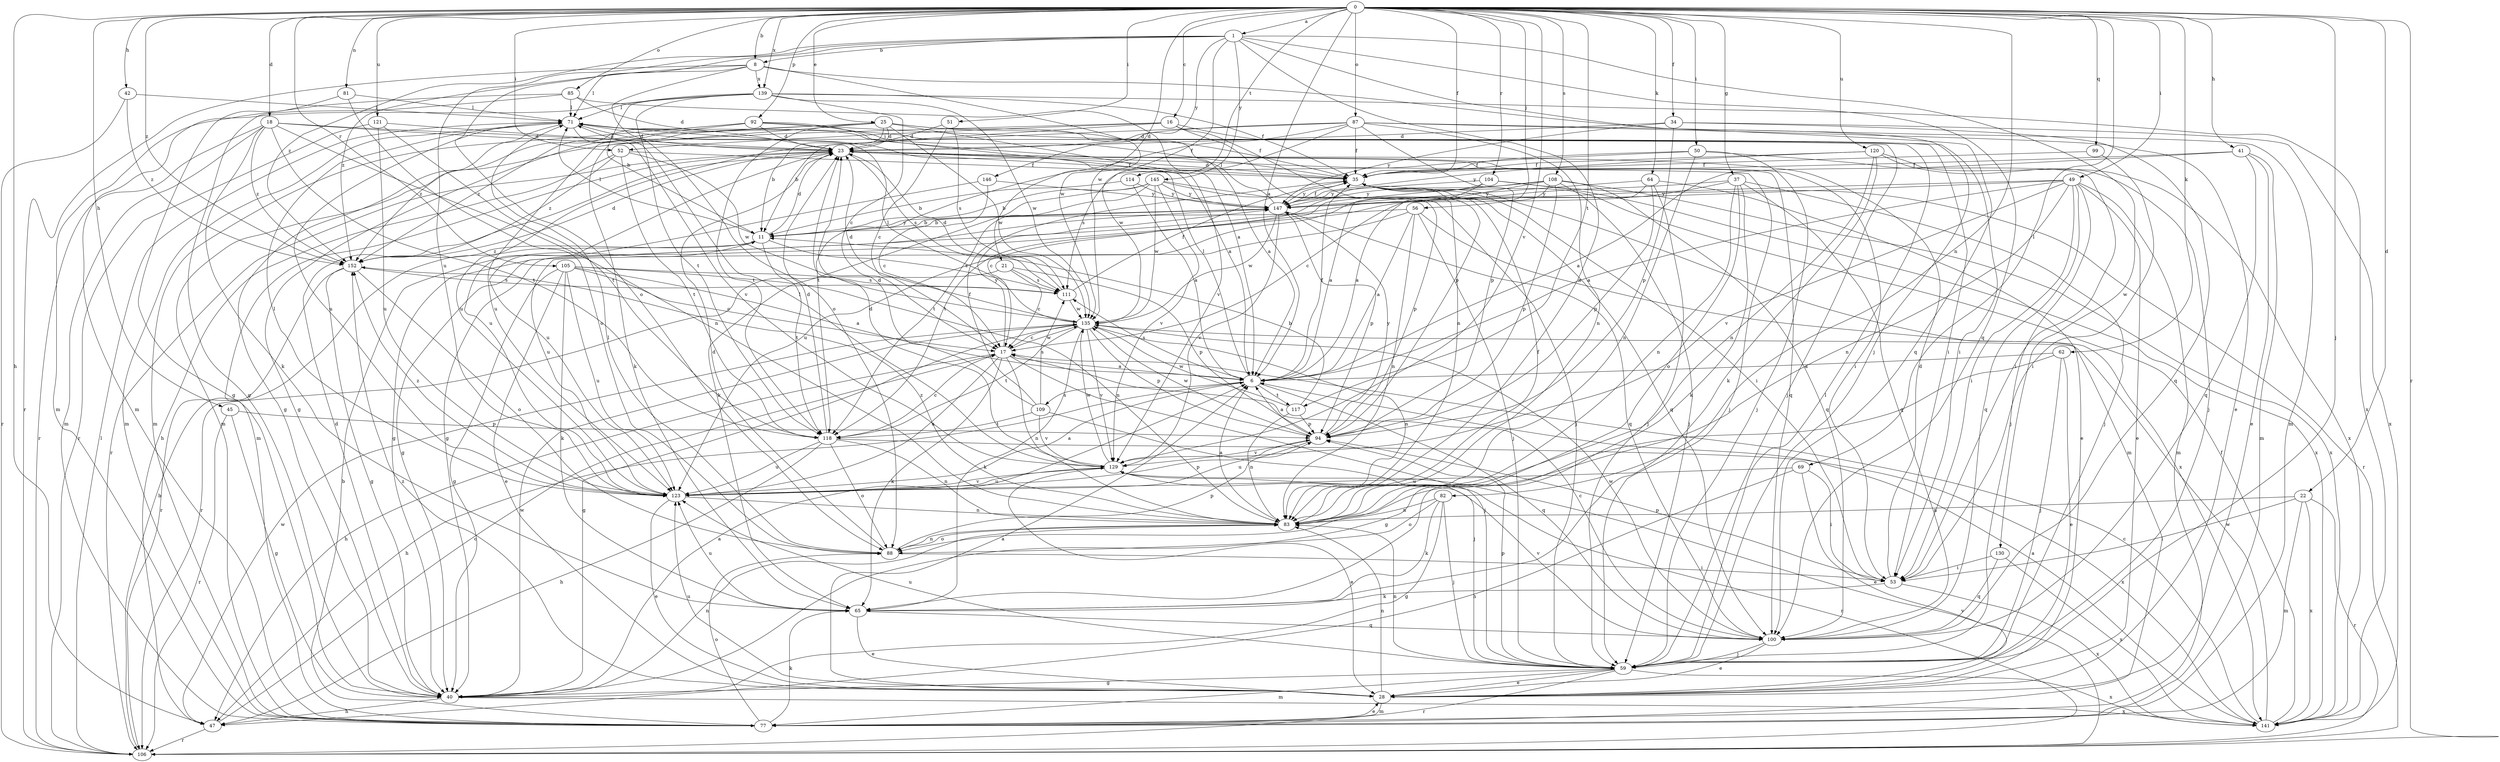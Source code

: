 strict digraph  {
0;
1;
6;
8;
11;
16;
17;
18;
21;
22;
23;
25;
28;
34;
35;
37;
40;
41;
42;
45;
47;
49;
50;
51;
52;
53;
56;
59;
62;
64;
65;
69;
71;
77;
81;
82;
83;
85;
87;
88;
92;
94;
99;
100;
104;
105;
106;
108;
109;
111;
114;
117;
118;
120;
121;
123;
129;
130;
135;
139;
141;
145;
146;
147;
152;
0 -> 1  [label=a];
0 -> 6  [label=a];
0 -> 8  [label=b];
0 -> 16  [label=c];
0 -> 18  [label=d];
0 -> 21  [label=d];
0 -> 22  [label=d];
0 -> 25  [label=e];
0 -> 34  [label=f];
0 -> 35  [label=f];
0 -> 37  [label=g];
0 -> 41  [label=h];
0 -> 42  [label=h];
0 -> 45  [label=h];
0 -> 47  [label=h];
0 -> 49  [label=i];
0 -> 50  [label=i];
0 -> 51  [label=i];
0 -> 52  [label=i];
0 -> 56  [label=j];
0 -> 59  [label=j];
0 -> 62  [label=k];
0 -> 64  [label=k];
0 -> 69  [label=l];
0 -> 81  [label=n];
0 -> 82  [label=n];
0 -> 85  [label=o];
0 -> 87  [label=o];
0 -> 92  [label=p];
0 -> 99  [label=q];
0 -> 104  [label=r];
0 -> 105  [label=r];
0 -> 106  [label=r];
0 -> 108  [label=s];
0 -> 114  [label=t];
0 -> 117  [label=t];
0 -> 120  [label=u];
0 -> 121  [label=u];
0 -> 129  [label=v];
0 -> 139  [label=x];
0 -> 152  [label=z];
1 -> 8  [label=b];
1 -> 59  [label=j];
1 -> 83  [label=n];
1 -> 88  [label=o];
1 -> 100  [label=q];
1 -> 123  [label=u];
1 -> 130  [label=w];
1 -> 135  [label=w];
1 -> 145  [label=y];
1 -> 146  [label=y];
1 -> 152  [label=z];
6 -> 35  [label=f];
6 -> 47  [label=h];
6 -> 71  [label=l];
6 -> 100  [label=q];
6 -> 109  [label=s];
6 -> 111  [label=s];
6 -> 117  [label=t];
8 -> 71  [label=l];
8 -> 88  [label=o];
8 -> 100  [label=q];
8 -> 106  [label=r];
8 -> 135  [label=w];
8 -> 139  [label=x];
8 -> 152  [label=z];
11 -> 23  [label=d];
11 -> 71  [label=l];
11 -> 111  [label=s];
11 -> 118  [label=t];
11 -> 147  [label=y];
11 -> 152  [label=z];
16 -> 11  [label=b];
16 -> 52  [label=i];
16 -> 53  [label=i];
16 -> 77  [label=m];
16 -> 83  [label=n];
16 -> 94  [label=p];
17 -> 6  [label=a];
17 -> 47  [label=h];
17 -> 59  [label=j];
17 -> 65  [label=k];
17 -> 83  [label=n];
17 -> 123  [label=u];
17 -> 135  [label=w];
17 -> 147  [label=y];
18 -> 23  [label=d];
18 -> 59  [label=j];
18 -> 65  [label=k];
18 -> 77  [label=m];
18 -> 83  [label=n];
18 -> 106  [label=r];
18 -> 118  [label=t];
18 -> 152  [label=z];
21 -> 17  [label=c];
21 -> 94  [label=p];
21 -> 106  [label=r];
21 -> 111  [label=s];
22 -> 53  [label=i];
22 -> 77  [label=m];
22 -> 83  [label=n];
22 -> 106  [label=r];
22 -> 141  [label=x];
23 -> 35  [label=f];
23 -> 53  [label=i];
23 -> 59  [label=j];
23 -> 77  [label=m];
23 -> 100  [label=q];
23 -> 106  [label=r];
23 -> 111  [label=s];
23 -> 123  [label=u];
25 -> 6  [label=a];
25 -> 11  [label=b];
25 -> 23  [label=d];
25 -> 35  [label=f];
25 -> 40  [label=g];
25 -> 65  [label=k];
25 -> 118  [label=t];
25 -> 123  [label=u];
25 -> 129  [label=v];
25 -> 135  [label=w];
28 -> 6  [label=a];
28 -> 77  [label=m];
28 -> 83  [label=n];
28 -> 123  [label=u];
28 -> 152  [label=z];
34 -> 23  [label=d];
34 -> 94  [label=p];
34 -> 100  [label=q];
34 -> 141  [label=x];
34 -> 147  [label=y];
35 -> 23  [label=d];
35 -> 53  [label=i];
35 -> 77  [label=m];
35 -> 100  [label=q];
35 -> 147  [label=y];
37 -> 17  [label=c];
37 -> 59  [label=j];
37 -> 65  [label=k];
37 -> 83  [label=n];
37 -> 88  [label=o];
37 -> 100  [label=q];
37 -> 147  [label=y];
40 -> 6  [label=a];
40 -> 23  [label=d];
40 -> 47  [label=h];
40 -> 83  [label=n];
40 -> 135  [label=w];
40 -> 141  [label=x];
41 -> 6  [label=a];
41 -> 28  [label=e];
41 -> 35  [label=f];
41 -> 77  [label=m];
41 -> 100  [label=q];
42 -> 71  [label=l];
42 -> 106  [label=r];
42 -> 152  [label=z];
45 -> 40  [label=g];
45 -> 94  [label=p];
45 -> 106  [label=r];
47 -> 17  [label=c];
47 -> 106  [label=r];
47 -> 135  [label=w];
49 -> 6  [label=a];
49 -> 28  [label=e];
49 -> 40  [label=g];
49 -> 53  [label=i];
49 -> 59  [label=j];
49 -> 77  [label=m];
49 -> 83  [label=n];
49 -> 100  [label=q];
49 -> 129  [label=v];
49 -> 147  [label=y];
50 -> 35  [label=f];
50 -> 53  [label=i];
50 -> 59  [label=j];
50 -> 83  [label=n];
50 -> 111  [label=s];
51 -> 17  [label=c];
51 -> 23  [label=d];
51 -> 111  [label=s];
52 -> 35  [label=f];
52 -> 47  [label=h];
52 -> 118  [label=t];
52 -> 135  [label=w];
52 -> 152  [label=z];
53 -> 23  [label=d];
53 -> 65  [label=k];
53 -> 94  [label=p];
53 -> 141  [label=x];
56 -> 6  [label=a];
56 -> 11  [label=b];
56 -> 59  [label=j];
56 -> 83  [label=n];
56 -> 123  [label=u];
56 -> 141  [label=x];
59 -> 28  [label=e];
59 -> 40  [label=g];
59 -> 71  [label=l];
59 -> 77  [label=m];
59 -> 83  [label=n];
59 -> 94  [label=p];
59 -> 106  [label=r];
59 -> 123  [label=u];
59 -> 141  [label=x];
62 -> 6  [label=a];
62 -> 28  [label=e];
62 -> 40  [label=g];
62 -> 59  [label=j];
64 -> 28  [label=e];
64 -> 40  [label=g];
64 -> 59  [label=j];
64 -> 94  [label=p];
64 -> 147  [label=y];
65 -> 28  [label=e];
65 -> 100  [label=q];
65 -> 123  [label=u];
69 -> 28  [label=e];
69 -> 47  [label=h];
69 -> 53  [label=i];
69 -> 123  [label=u];
71 -> 23  [label=d];
71 -> 77  [label=m];
71 -> 123  [label=u];
71 -> 129  [label=v];
71 -> 152  [label=z];
77 -> 11  [label=b];
77 -> 28  [label=e];
77 -> 65  [label=k];
77 -> 88  [label=o];
81 -> 40  [label=g];
81 -> 71  [label=l];
81 -> 88  [label=o];
82 -> 40  [label=g];
82 -> 59  [label=j];
82 -> 65  [label=k];
82 -> 83  [label=n];
82 -> 88  [label=o];
83 -> 6  [label=a];
83 -> 35  [label=f];
83 -> 88  [label=o];
83 -> 152  [label=z];
85 -> 6  [label=a];
85 -> 23  [label=d];
85 -> 40  [label=g];
85 -> 71  [label=l];
85 -> 77  [label=m];
87 -> 23  [label=d];
87 -> 28  [label=e];
87 -> 35  [label=f];
87 -> 77  [label=m];
87 -> 83  [label=n];
87 -> 94  [label=p];
87 -> 118  [label=t];
87 -> 123  [label=u];
87 -> 135  [label=w];
88 -> 23  [label=d];
88 -> 53  [label=i];
88 -> 71  [label=l];
88 -> 83  [label=n];
88 -> 94  [label=p];
92 -> 6  [label=a];
92 -> 23  [label=d];
92 -> 35  [label=f];
92 -> 40  [label=g];
92 -> 53  [label=i];
92 -> 77  [label=m];
92 -> 152  [label=z];
94 -> 6  [label=a];
94 -> 123  [label=u];
94 -> 129  [label=v];
94 -> 135  [label=w];
94 -> 147  [label=y];
99 -> 35  [label=f];
99 -> 53  [label=i];
100 -> 17  [label=c];
100 -> 28  [label=e];
100 -> 59  [label=j];
100 -> 129  [label=v];
100 -> 135  [label=w];
104 -> 6  [label=a];
104 -> 106  [label=r];
104 -> 118  [label=t];
104 -> 141  [label=x];
104 -> 147  [label=y];
105 -> 6  [label=a];
105 -> 17  [label=c];
105 -> 28  [label=e];
105 -> 40  [label=g];
105 -> 65  [label=k];
105 -> 83  [label=n];
105 -> 111  [label=s];
105 -> 123  [label=u];
106 -> 11  [label=b];
106 -> 71  [label=l];
106 -> 129  [label=v];
108 -> 6  [label=a];
108 -> 17  [label=c];
108 -> 59  [label=j];
108 -> 94  [label=p];
108 -> 100  [label=q];
108 -> 123  [label=u];
108 -> 141  [label=x];
108 -> 147  [label=y];
109 -> 23  [label=d];
109 -> 35  [label=f];
109 -> 59  [label=j];
109 -> 111  [label=s];
109 -> 118  [label=t];
109 -> 129  [label=v];
111 -> 23  [label=d];
111 -> 35  [label=f];
111 -> 135  [label=w];
114 -> 6  [label=a];
114 -> 11  [label=b];
114 -> 147  [label=y];
117 -> 11  [label=b];
117 -> 83  [label=n];
117 -> 94  [label=p];
117 -> 135  [label=w];
118 -> 17  [label=c];
118 -> 23  [label=d];
118 -> 47  [label=h];
118 -> 83  [label=n];
118 -> 88  [label=o];
118 -> 123  [label=u];
118 -> 141  [label=x];
120 -> 35  [label=f];
120 -> 59  [label=j];
120 -> 65  [label=k];
120 -> 83  [label=n];
120 -> 141  [label=x];
120 -> 147  [label=y];
121 -> 23  [label=d];
121 -> 106  [label=r];
121 -> 118  [label=t];
121 -> 123  [label=u];
123 -> 6  [label=a];
123 -> 28  [label=e];
123 -> 71  [label=l];
123 -> 83  [label=n];
123 -> 94  [label=p];
123 -> 129  [label=v];
123 -> 152  [label=z];
129 -> 23  [label=d];
129 -> 28  [label=e];
129 -> 71  [label=l];
129 -> 106  [label=r];
129 -> 123  [label=u];
129 -> 135  [label=w];
130 -> 53  [label=i];
130 -> 100  [label=q];
130 -> 141  [label=x];
135 -> 17  [label=c];
135 -> 23  [label=d];
135 -> 40  [label=g];
135 -> 65  [label=k];
135 -> 71  [label=l];
135 -> 83  [label=n];
135 -> 94  [label=p];
135 -> 118  [label=t];
135 -> 129  [label=v];
139 -> 11  [label=b];
139 -> 17  [label=c];
139 -> 35  [label=f];
139 -> 71  [label=l];
139 -> 77  [label=m];
139 -> 118  [label=t];
139 -> 135  [label=w];
139 -> 141  [label=x];
141 -> 6  [label=a];
141 -> 17  [label=c];
141 -> 35  [label=f];
141 -> 135  [label=w];
145 -> 11  [label=b];
145 -> 59  [label=j];
145 -> 65  [label=k];
145 -> 94  [label=p];
145 -> 118  [label=t];
145 -> 129  [label=v];
145 -> 135  [label=w];
145 -> 147  [label=y];
146 -> 17  [label=c];
146 -> 123  [label=u];
146 -> 147  [label=y];
147 -> 11  [label=b];
147 -> 35  [label=f];
147 -> 40  [label=g];
147 -> 71  [label=l];
147 -> 94  [label=p];
147 -> 100  [label=q];
147 -> 129  [label=v];
147 -> 135  [label=w];
152 -> 23  [label=d];
152 -> 40  [label=g];
152 -> 88  [label=o];
152 -> 106  [label=r];
152 -> 111  [label=s];
}
